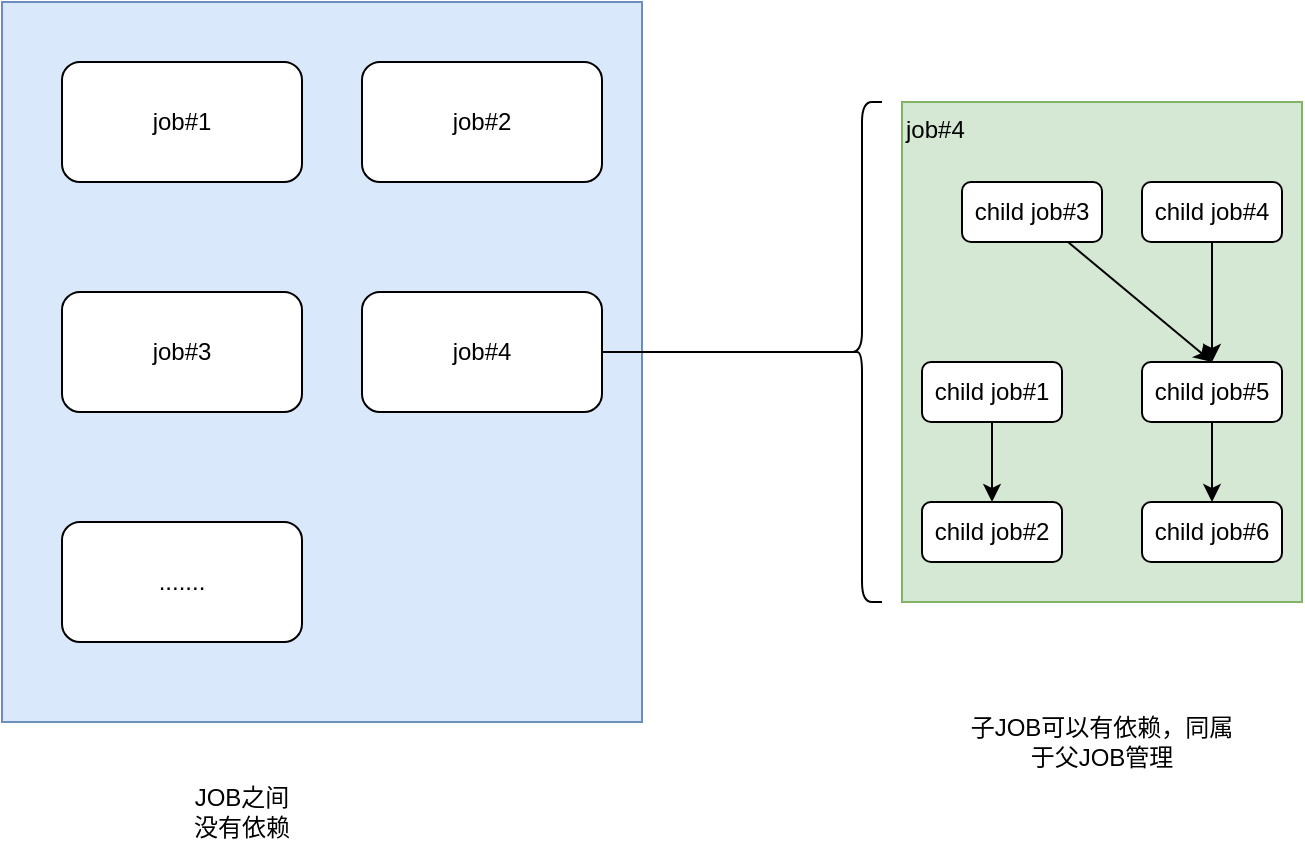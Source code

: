 <mxfile version="22.1.20" type="github" pages="5">
  <diagram name="job-dag" id="CYR20Yl3O60PS25mUJ1M">
    <mxGraphModel dx="1162" dy="785" grid="1" gridSize="10" guides="1" tooltips="1" connect="1" arrows="1" fold="1" page="1" pageScale="1" pageWidth="827" pageHeight="1169" math="0" shadow="0">
      <root>
        <mxCell id="0" />
        <mxCell id="1" parent="0" />
        <mxCell id="-3OelLcBKmQdsUlnBzdD-4" value="" style="rounded=0;whiteSpace=wrap;html=1;fillColor=#dae8fc;strokeColor=#6c8ebf;" parent="1" vertex="1">
          <mxGeometry x="20" y="20" width="320" height="360" as="geometry" />
        </mxCell>
        <mxCell id="-3OelLcBKmQdsUlnBzdD-5" value="job#1" style="rounded=1;whiteSpace=wrap;html=1;" parent="1" vertex="1">
          <mxGeometry x="50" y="50" width="120" height="60" as="geometry" />
        </mxCell>
        <mxCell id="-3OelLcBKmQdsUlnBzdD-6" value="job#2" style="rounded=1;whiteSpace=wrap;html=1;" parent="1" vertex="1">
          <mxGeometry x="200" y="50" width="120" height="60" as="geometry" />
        </mxCell>
        <mxCell id="-3OelLcBKmQdsUlnBzdD-7" value="job#3" style="rounded=1;whiteSpace=wrap;html=1;" parent="1" vertex="1">
          <mxGeometry x="50" y="165" width="120" height="60" as="geometry" />
        </mxCell>
        <mxCell id="-3OelLcBKmQdsUlnBzdD-8" value="job#4" style="rounded=1;whiteSpace=wrap;html=1;" parent="1" vertex="1">
          <mxGeometry x="200" y="165" width="120" height="60" as="geometry" />
        </mxCell>
        <mxCell id="-3OelLcBKmQdsUlnBzdD-9" value="......." style="rounded=1;whiteSpace=wrap;html=1;" parent="1" vertex="1">
          <mxGeometry x="50" y="280" width="120" height="60" as="geometry" />
        </mxCell>
        <mxCell id="-3OelLcBKmQdsUlnBzdD-10" value="job#4" style="rounded=0;whiteSpace=wrap;html=1;align=left;verticalAlign=top;fillColor=#d5e8d4;strokeColor=#82b366;" parent="1" vertex="1">
          <mxGeometry x="470" y="70" width="200" height="250" as="geometry" />
        </mxCell>
        <mxCell id="-3OelLcBKmQdsUlnBzdD-16" style="edgeStyle=orthogonalEdgeStyle;rounded=0;orthogonalLoop=1;jettySize=auto;html=1;entryX=0.5;entryY=0;entryDx=0;entryDy=0;" parent="1" source="-3OelLcBKmQdsUlnBzdD-13" target="-3OelLcBKmQdsUlnBzdD-14" edge="1">
          <mxGeometry relative="1" as="geometry" />
        </mxCell>
        <mxCell id="-3OelLcBKmQdsUlnBzdD-13" value="child job#1" style="rounded=1;whiteSpace=wrap;html=1;" parent="1" vertex="1">
          <mxGeometry x="480" y="200" width="70" height="30" as="geometry" />
        </mxCell>
        <mxCell id="-3OelLcBKmQdsUlnBzdD-14" value="child job#2" style="rounded=1;whiteSpace=wrap;html=1;" parent="1" vertex="1">
          <mxGeometry x="480" y="270" width="70" height="30" as="geometry" />
        </mxCell>
        <mxCell id="-3OelLcBKmQdsUlnBzdD-18" style="edgeStyle=orthogonalEdgeStyle;rounded=0;orthogonalLoop=1;jettySize=auto;html=1;entryX=0.5;entryY=0;entryDx=0;entryDy=0;" parent="1" source="-3OelLcBKmQdsUlnBzdD-15" target="-3OelLcBKmQdsUlnBzdD-17" edge="1">
          <mxGeometry relative="1" as="geometry" />
        </mxCell>
        <mxCell id="-3OelLcBKmQdsUlnBzdD-15" value="child job#4" style="rounded=1;whiteSpace=wrap;html=1;" parent="1" vertex="1">
          <mxGeometry x="590" y="110" width="70" height="30" as="geometry" />
        </mxCell>
        <mxCell id="-3OelLcBKmQdsUlnBzdD-22" style="edgeStyle=orthogonalEdgeStyle;rounded=0;orthogonalLoop=1;jettySize=auto;html=1;entryX=0.5;entryY=0;entryDx=0;entryDy=0;" parent="1" source="-3OelLcBKmQdsUlnBzdD-17" target="-3OelLcBKmQdsUlnBzdD-21" edge="1">
          <mxGeometry relative="1" as="geometry" />
        </mxCell>
        <mxCell id="-3OelLcBKmQdsUlnBzdD-17" value="child job#5" style="rounded=1;whiteSpace=wrap;html=1;" parent="1" vertex="1">
          <mxGeometry x="590" y="200" width="70" height="30" as="geometry" />
        </mxCell>
        <mxCell id="-3OelLcBKmQdsUlnBzdD-20" style="rounded=0;orthogonalLoop=1;jettySize=auto;html=1;entryX=0.5;entryY=0;entryDx=0;entryDy=0;" parent="1" source="-3OelLcBKmQdsUlnBzdD-19" target="-3OelLcBKmQdsUlnBzdD-17" edge="1">
          <mxGeometry relative="1" as="geometry" />
        </mxCell>
        <mxCell id="-3OelLcBKmQdsUlnBzdD-19" value="child job#3" style="rounded=1;whiteSpace=wrap;html=1;" parent="1" vertex="1">
          <mxGeometry x="500" y="110" width="70" height="30" as="geometry" />
        </mxCell>
        <mxCell id="-3OelLcBKmQdsUlnBzdD-21" value="child job#6" style="rounded=1;whiteSpace=wrap;html=1;" parent="1" vertex="1">
          <mxGeometry x="590" y="270" width="70" height="30" as="geometry" />
        </mxCell>
        <mxCell id="-3OelLcBKmQdsUlnBzdD-23" value="" style="shape=curlyBracket;whiteSpace=wrap;html=1;rounded=1;labelPosition=left;verticalLabelPosition=middle;align=right;verticalAlign=middle;" parent="1" vertex="1">
          <mxGeometry x="440" y="70" width="20" height="250" as="geometry" />
        </mxCell>
        <mxCell id="-3OelLcBKmQdsUlnBzdD-24" style="edgeStyle=orthogonalEdgeStyle;rounded=0;orthogonalLoop=1;jettySize=auto;html=1;entryX=0.1;entryY=0.5;entryDx=0;entryDy=0;entryPerimeter=0;endArrow=none;endFill=0;" parent="1" source="-3OelLcBKmQdsUlnBzdD-8" target="-3OelLcBKmQdsUlnBzdD-23" edge="1">
          <mxGeometry relative="1" as="geometry" />
        </mxCell>
        <mxCell id="-3OelLcBKmQdsUlnBzdD-25" value="JOB之间没有依赖" style="text;html=1;strokeColor=none;fillColor=none;align=center;verticalAlign=middle;whiteSpace=wrap;rounded=0;" parent="1" vertex="1">
          <mxGeometry x="110" y="410" width="60" height="30" as="geometry" />
        </mxCell>
        <mxCell id="-3OelLcBKmQdsUlnBzdD-26" value="子JOB可以有依赖，同属于父JOB管理" style="text;html=1;strokeColor=none;fillColor=none;align=center;verticalAlign=middle;whiteSpace=wrap;rounded=0;" parent="1" vertex="1">
          <mxGeometry x="500" y="360" width="140" height="60" as="geometry" />
        </mxCell>
      </root>
    </mxGraphModel>
  </diagram>
  <diagram id="N85zXsYTepuNrpFGwBqu" name="job lifecycle">
    <mxGraphModel dx="1162" dy="785" grid="1" gridSize="10" guides="1" tooltips="1" connect="1" arrows="1" fold="1" page="1" pageScale="1" pageWidth="827" pageHeight="1169" math="0" shadow="0">
      <root>
        <mxCell id="0" />
        <mxCell id="1" parent="0" />
        <mxCell id="1gtDsn39sCvkJDW-Xhnu-37" value="task lifecycle" style="rounded=0;whiteSpace=wrap;html=1;align=right;verticalAlign=top;fillColor=#f9f7ed;strokeColor=#36393d;" parent="1" vertex="1">
          <mxGeometry x="30" y="140" width="680" height="740" as="geometry" />
        </mxCell>
        <mxCell id="1gtDsn39sCvkJDW-Xhnu-1" value="instantiaze" style="edgeStyle=orthogonalEdgeStyle;rounded=0;orthogonalLoop=1;jettySize=auto;html=1;" parent="1" source="1gtDsn39sCvkJDW-Xhnu-2" target="1gtDsn39sCvkJDW-Xhnu-3" edge="1">
          <mxGeometry relative="1" as="geometry" />
        </mxCell>
        <mxCell id="1gtDsn39sCvkJDW-Xhnu-2" value="job" style="rounded=0;whiteSpace=wrap;html=1;fillColor=#60a917;fontColor=#ffffff;strokeColor=#2D7600;" parent="1" vertex="1">
          <mxGeometry x="40" y="40" width="120" height="60" as="geometry" />
        </mxCell>
        <mxCell id="1gtDsn39sCvkJDW-Xhnu-3" value="task" style="rounded=1;whiteSpace=wrap;html=1;fillColor=#f9f7ed;strokeColor=#36393d;" parent="1" vertex="1">
          <mxGeometry x="280" y="40" width="120" height="60" as="geometry" />
        </mxCell>
        <mxCell id="1gtDsn39sCvkJDW-Xhnu-9" style="edgeStyle=orthogonalEdgeStyle;rounded=0;orthogonalLoop=1;jettySize=auto;html=1;exitX=0.5;exitY=1;exitDx=0;exitDy=0;" parent="1" source="1gtDsn39sCvkJDW-Xhnu-38" target="1gtDsn39sCvkJDW-Xhnu-5" edge="1">
          <mxGeometry relative="1" as="geometry">
            <mxPoint x="100" y="210" as="sourcePoint" />
          </mxGeometry>
        </mxCell>
        <mxCell id="1gtDsn39sCvkJDW-Xhnu-10" style="edgeStyle=orthogonalEdgeStyle;rounded=0;orthogonalLoop=1;jettySize=auto;html=1;entryX=0.5;entryY=0;entryDx=0;entryDy=0;" parent="1" source="1gtDsn39sCvkJDW-Xhnu-5" target="1gtDsn39sCvkJDW-Xhnu-6" edge="1">
          <mxGeometry relative="1" as="geometry" />
        </mxCell>
        <mxCell id="1gtDsn39sCvkJDW-Xhnu-35" style="edgeStyle=orthogonalEdgeStyle;rounded=0;orthogonalLoop=1;jettySize=auto;html=1;dashed=1;" parent="1" source="1gtDsn39sCvkJDW-Xhnu-5" target="1gtDsn39sCvkJDW-Xhnu-29" edge="1">
          <mxGeometry relative="1" as="geometry" />
        </mxCell>
        <mxCell id="1gtDsn39sCvkJDW-Xhnu-5" value="waiting" style="rounded=1;whiteSpace=wrap;html=1;" parent="1" vertex="1">
          <mxGeometry x="40" y="278" width="120" height="60" as="geometry" />
        </mxCell>
        <mxCell id="1gtDsn39sCvkJDW-Xhnu-11" style="edgeStyle=orthogonalEdgeStyle;rounded=0;orthogonalLoop=1;jettySize=auto;html=1;entryX=0.5;entryY=0;entryDx=0;entryDy=0;" parent="1" source="1gtDsn39sCvkJDW-Xhnu-6" target="1gtDsn39sCvkJDW-Xhnu-7" edge="1">
          <mxGeometry relative="1" as="geometry" />
        </mxCell>
        <mxCell id="1gtDsn39sCvkJDW-Xhnu-6" value="runnable" style="rounded=1;whiteSpace=wrap;html=1;" parent="1" vertex="1">
          <mxGeometry x="40" y="405" width="120" height="60" as="geometry" />
        </mxCell>
        <mxCell id="1gtDsn39sCvkJDW-Xhnu-12" style="edgeStyle=orthogonalEdgeStyle;rounded=0;orthogonalLoop=1;jettySize=auto;html=1;entryX=0.5;entryY=0;entryDx=0;entryDy=0;" parent="1" source="1gtDsn39sCvkJDW-Xhnu-7" target="1gtDsn39sCvkJDW-Xhnu-8" edge="1">
          <mxGeometry relative="1" as="geometry" />
        </mxCell>
        <mxCell id="1gtDsn39sCvkJDW-Xhnu-14" style="edgeStyle=orthogonalEdgeStyle;rounded=0;orthogonalLoop=1;jettySize=auto;html=1;entryX=0.5;entryY=0;entryDx=0;entryDy=0;" parent="1" source="1gtDsn39sCvkJDW-Xhnu-7" target="P6ny5_LxhES_vcGMdYcU-1" edge="1">
          <mxGeometry relative="1" as="geometry" />
        </mxCell>
        <mxCell id="1gtDsn39sCvkJDW-Xhnu-18" style="edgeStyle=orthogonalEdgeStyle;rounded=0;orthogonalLoop=1;jettySize=auto;html=1;" parent="1" source="1gtDsn39sCvkJDW-Xhnu-7" target="1gtDsn39sCvkJDW-Xhnu-17" edge="1">
          <mxGeometry relative="1" as="geometry" />
        </mxCell>
        <mxCell id="1gtDsn39sCvkJDW-Xhnu-7" value="(re)running" style="rounded=1;whiteSpace=wrap;html=1;" parent="1" vertex="1">
          <mxGeometry x="40" y="533" width="120" height="60" as="geometry" />
        </mxCell>
        <mxCell id="1gtDsn39sCvkJDW-Xhnu-21" style="edgeStyle=orthogonalEdgeStyle;rounded=0;orthogonalLoop=1;jettySize=auto;html=1;" parent="1" source="1gtDsn39sCvkJDW-Xhnu-8" target="1gtDsn39sCvkJDW-Xhnu-20" edge="1">
          <mxGeometry relative="1" as="geometry" />
        </mxCell>
        <mxCell id="1gtDsn39sCvkJDW-Xhnu-8" value="success" style="rounded=1;whiteSpace=wrap;html=1;fillColor=#dae8fc;strokeColor=#6c8ebf;" parent="1" vertex="1">
          <mxGeometry x="40" y="660" width="120" height="60" as="geometry" />
        </mxCell>
        <mxCell id="1gtDsn39sCvkJDW-Xhnu-22" style="edgeStyle=orthogonalEdgeStyle;rounded=0;orthogonalLoop=1;jettySize=auto;html=1;entryX=1;entryY=0.5;entryDx=0;entryDy=0;exitX=0.5;exitY=1;exitDx=0;exitDy=0;" parent="1" source="1gtDsn39sCvkJDW-Xhnu-13" target="1gtDsn39sCvkJDW-Xhnu-20" edge="1">
          <mxGeometry relative="1" as="geometry" />
        </mxCell>
        <mxCell id="1gtDsn39sCvkJDW-Xhnu-13" value="cancelled" style="rounded=1;whiteSpace=wrap;html=1;fillColor=#f8cecc;strokeColor=#b85450;" parent="1" vertex="1">
          <mxGeometry x="200" y="660" width="120" height="60" as="geometry" />
        </mxCell>
        <mxCell id="1gtDsn39sCvkJDW-Xhnu-26" style="edgeStyle=orthogonalEdgeStyle;rounded=0;orthogonalLoop=1;jettySize=auto;html=1;entryX=0.5;entryY=0;entryDx=0;entryDy=0;" parent="1" source="1gtDsn39sCvkJDW-Xhnu-15" target="1gtDsn39sCvkJDW-Xhnu-24" edge="1">
          <mxGeometry relative="1" as="geometry" />
        </mxCell>
        <mxCell id="1gtDsn39sCvkJDW-Xhnu-15" value="failed" style="rounded=1;whiteSpace=wrap;html=1;fillColor=#f8cecc;strokeColor=#b85450;" parent="1" vertex="1">
          <mxGeometry x="370" y="660" width="120" height="60" as="geometry" />
        </mxCell>
        <mxCell id="1gtDsn39sCvkJDW-Xhnu-16" style="edgeStyle=orthogonalEdgeStyle;rounded=0;orthogonalLoop=1;jettySize=auto;html=1;entryX=0.5;entryY=0;entryDx=0;entryDy=0;" parent="1" source="1gtDsn39sCvkJDW-Xhnu-7" target="1gtDsn39sCvkJDW-Xhnu-15" edge="1">
          <mxGeometry relative="1" as="geometry" />
        </mxCell>
        <mxCell id="1gtDsn39sCvkJDW-Xhnu-27" style="edgeStyle=orthogonalEdgeStyle;rounded=0;orthogonalLoop=1;jettySize=auto;html=1;entryX=0.5;entryY=0;entryDx=0;entryDy=0;" parent="1" source="1gtDsn39sCvkJDW-Xhnu-17" target="1gtDsn39sCvkJDW-Xhnu-24" edge="1">
          <mxGeometry relative="1" as="geometry">
            <Array as="points">
              <mxPoint x="600" y="750" />
              <mxPoint x="430" y="750" />
            </Array>
          </mxGeometry>
        </mxCell>
        <mxCell id="1gtDsn39sCvkJDW-Xhnu-17" value="timeout" style="rounded=1;whiteSpace=wrap;html=1;fillColor=#f8cecc;strokeColor=#b85450;" parent="1" vertex="1">
          <mxGeometry x="540" y="660" width="120" height="60" as="geometry" />
        </mxCell>
        <mxCell id="1gtDsn39sCvkJDW-Xhnu-20" value="ended" style="ellipse;whiteSpace=wrap;html=1;" parent="1" vertex="1">
          <mxGeometry x="40" y="790" width="120" height="80" as="geometry" />
        </mxCell>
        <mxCell id="1gtDsn39sCvkJDW-Xhnu-25" value="no" style="edgeStyle=orthogonalEdgeStyle;rounded=0;orthogonalLoop=1;jettySize=auto;html=1;entryX=1;entryY=0.5;entryDx=0;entryDy=0;" parent="1" source="1gtDsn39sCvkJDW-Xhnu-24" target="1gtDsn39sCvkJDW-Xhnu-20" edge="1">
          <mxGeometry relative="1" as="geometry" />
        </mxCell>
        <mxCell id="1gtDsn39sCvkJDW-Xhnu-32" value="yes" style="edgeStyle=orthogonalEdgeStyle;rounded=0;orthogonalLoop=1;jettySize=auto;html=1;entryX=1;entryY=0.5;entryDx=0;entryDy=0;" parent="1" source="1gtDsn39sCvkJDW-Xhnu-24" target="1gtDsn39sCvkJDW-Xhnu-6" edge="1">
          <mxGeometry relative="1" as="geometry">
            <mxPoint x="474" y="490" as="targetPoint" />
            <Array as="points">
              <mxPoint x="680" y="830" />
              <mxPoint x="680" y="435" />
            </Array>
          </mxGeometry>
        </mxCell>
        <mxCell id="1gtDsn39sCvkJDW-Xhnu-24" value="retry?" style="rhombus;whiteSpace=wrap;html=1;" parent="1" vertex="1">
          <mxGeometry x="370" y="800" width="120" height="60" as="geometry" />
        </mxCell>
        <mxCell id="1gtDsn39sCvkJDW-Xhnu-29" value="等待依赖满足" style="text;strokeColor=none;fillColor=none;align=left;verticalAlign=middle;spacingLeft=4;spacingRight=4;overflow=hidden;points=[[0,0.5],[1,0.5]];portConstraint=eastwest;rotatable=0;whiteSpace=wrap;html=1;" parent="1" vertex="1">
          <mxGeometry x="210" y="288" width="100" height="40" as="geometry" />
        </mxCell>
        <mxCell id="1gtDsn39sCvkJDW-Xhnu-38" value="&lt;meta charset=&quot;utf-8&quot;&gt;&lt;span style=&quot;color: rgb(0, 0, 0); font-family: Helvetica; font-size: 12px; font-style: normal; font-variant-ligatures: normal; font-variant-caps: normal; font-weight: 400; letter-spacing: normal; orphans: 2; text-align: center; text-indent: 0px; text-transform: none; widows: 2; word-spacing: 0px; -webkit-text-stroke-width: 0px; background-color: rgb(251, 251, 251); text-decoration-thickness: initial; text-decoration-style: initial; text-decoration-color: initial; float: none; display: inline !important;&quot;&gt;generated&lt;/span&gt;" style="ellipse;whiteSpace=wrap;html=1;" parent="1" vertex="1">
          <mxGeometry x="40" y="150" width="120" height="80" as="geometry" />
        </mxCell>
        <mxCell id="P6ny5_LxhES_vcGMdYcU-2" style="edgeStyle=orthogonalEdgeStyle;rounded=0;orthogonalLoop=1;jettySize=auto;html=1;entryX=0.5;entryY=0;entryDx=0;entryDy=0;" parent="1" source="P6ny5_LxhES_vcGMdYcU-1" target="1gtDsn39sCvkJDW-Xhnu-13" edge="1">
          <mxGeometry relative="1" as="geometry" />
        </mxCell>
        <mxCell id="P6ny5_LxhES_vcGMdYcU-1" value="canceling" style="rounded=1;whiteSpace=wrap;html=1;" parent="1" vertex="1">
          <mxGeometry x="210" y="593" width="100" height="45" as="geometry" />
        </mxCell>
      </root>
    </mxGraphModel>
  </diagram>
  <diagram id="OnyULtc6s-uHuzZrU7ED" name="scheduler model">
    <mxGraphModel dx="1162" dy="785" grid="1" gridSize="10" guides="1" tooltips="1" connect="1" arrows="1" fold="1" page="1" pageScale="1" pageWidth="827" pageHeight="1169" math="0" shadow="0">
      <root>
        <mxCell id="0" />
        <mxCell id="1" parent="0" />
        <mxCell id="CwAQgVrEN22sKvvWolal-1" value="job" style="swimlane;fontStyle=0;childLayout=stackLayout;horizontal=1;startSize=30;horizontalStack=0;resizeParent=1;resizeParentMax=0;resizeLast=0;collapsible=1;marginBottom=0;whiteSpace=wrap;html=1;" parent="1" vertex="1">
          <mxGeometry x="40" y="350" width="140" height="120" as="geometry" />
        </mxCell>
        <mxCell id="CwAQgVrEN22sKvvWolal-2" value="id" style="text;strokeColor=none;fillColor=none;align=left;verticalAlign=middle;spacingLeft=4;spacingRight=4;overflow=hidden;points=[[0,0.5],[1,0.5]];portConstraint=eastwest;rotatable=0;whiteSpace=wrap;html=1;" parent="CwAQgVrEN22sKvvWolal-1" vertex="1">
          <mxGeometry y="30" width="140" height="30" as="geometry" />
        </mxCell>
        <mxCell id="CwAQgVrEN22sKvvWolal-3" value="name" style="text;strokeColor=none;fillColor=none;align=left;verticalAlign=middle;spacingLeft=4;spacingRight=4;overflow=hidden;points=[[0,0.5],[1,0.5]];portConstraint=eastwest;rotatable=0;whiteSpace=wrap;html=1;" parent="CwAQgVrEN22sKvvWolal-1" vertex="1">
          <mxGeometry y="60" width="140" height="30" as="geometry" />
        </mxCell>
        <mxCell id="CwAQgVrEN22sKvvWolal-4" value="cron" style="text;strokeColor=none;fillColor=none;align=left;verticalAlign=middle;spacingLeft=4;spacingRight=4;overflow=hidden;points=[[0,0.5],[1,0.5]];portConstraint=eastwest;rotatable=0;whiteSpace=wrap;html=1;" parent="CwAQgVrEN22sKvvWolal-1" vertex="1">
          <mxGeometry y="90" width="140" height="30" as="geometry" />
        </mxCell>
        <mxCell id="CwAQgVrEN22sKvvWolal-5" value="task" style="swimlane;fontStyle=0;childLayout=stackLayout;horizontal=1;startSize=30;horizontalStack=0;resizeParent=1;resizeParentMax=0;resizeLast=0;collapsible=1;marginBottom=0;whiteSpace=wrap;html=1;" parent="1" vertex="1">
          <mxGeometry x="270" y="350" width="140" height="120" as="geometry" />
        </mxCell>
        <mxCell id="CwAQgVrEN22sKvvWolal-6" value="id" style="text;strokeColor=none;fillColor=none;align=left;verticalAlign=middle;spacingLeft=4;spacingRight=4;overflow=hidden;points=[[0,0.5],[1,0.5]];portConstraint=eastwest;rotatable=0;whiteSpace=wrap;html=1;" parent="CwAQgVrEN22sKvvWolal-5" vertex="1">
          <mxGeometry y="30" width="140" height="30" as="geometry" />
        </mxCell>
        <mxCell id="CwAQgVrEN22sKvvWolal-7" value="job id" style="text;strokeColor=none;fillColor=none;align=left;verticalAlign=middle;spacingLeft=4;spacingRight=4;overflow=hidden;points=[[0,0.5],[1,0.5]];portConstraint=eastwest;rotatable=0;whiteSpace=wrap;html=1;" parent="CwAQgVrEN22sKvvWolal-5" vertex="1">
          <mxGeometry y="60" width="140" height="30" as="geometry" />
        </mxCell>
        <mxCell id="CwAQgVrEN22sKvvWolal-8" value="cron" style="text;strokeColor=none;fillColor=none;align=left;verticalAlign=middle;spacingLeft=4;spacingRight=4;overflow=hidden;points=[[0,0.5],[1,0.5]];portConstraint=eastwest;rotatable=0;whiteSpace=wrap;html=1;" parent="CwAQgVrEN22sKvvWolal-5" vertex="1">
          <mxGeometry y="90" width="140" height="30" as="geometry" />
        </mxCell>
        <mxCell id="CwAQgVrEN22sKvvWolal-10" value="task run" style="swimlane;fontStyle=0;childLayout=stackLayout;horizontal=1;startSize=30;horizontalStack=0;resizeParent=1;resizeParentMax=0;resizeLast=0;collapsible=1;marginBottom=0;whiteSpace=wrap;html=1;" parent="1" vertex="1">
          <mxGeometry x="510" y="350" width="140" height="120" as="geometry" />
        </mxCell>
        <mxCell id="CwAQgVrEN22sKvvWolal-11" value="id" style="text;strokeColor=none;fillColor=none;align=left;verticalAlign=middle;spacingLeft=4;spacingRight=4;overflow=hidden;points=[[0,0.5],[1,0.5]];portConstraint=eastwest;rotatable=0;whiteSpace=wrap;html=1;" parent="CwAQgVrEN22sKvvWolal-10" vertex="1">
          <mxGeometry y="30" width="140" height="30" as="geometry" />
        </mxCell>
        <mxCell id="CwAQgVrEN22sKvvWolal-12" value="job id" style="text;strokeColor=none;fillColor=none;align=left;verticalAlign=middle;spacingLeft=4;spacingRight=4;overflow=hidden;points=[[0,0.5],[1,0.5]];portConstraint=eastwest;rotatable=0;whiteSpace=wrap;html=1;" parent="CwAQgVrEN22sKvvWolal-10" vertex="1">
          <mxGeometry y="60" width="140" height="30" as="geometry" />
        </mxCell>
        <mxCell id="CwAQgVrEN22sKvvWolal-13" value="task id" style="text;strokeColor=none;fillColor=none;align=left;verticalAlign=middle;spacingLeft=4;spacingRight=4;overflow=hidden;points=[[0,0.5],[1,0.5]];portConstraint=eastwest;rotatable=0;whiteSpace=wrap;html=1;" parent="CwAQgVrEN22sKvvWolal-10" vertex="1">
          <mxGeometry y="90" width="140" height="30" as="geometry" />
        </mxCell>
        <mxCell id="CwAQgVrEN22sKvvWolal-14" value="1:N" style="edgeStyle=orthogonalEdgeStyle;rounded=0;orthogonalLoop=1;jettySize=auto;html=1;entryX=0;entryY=0.5;entryDx=0;entryDy=0;" parent="1" source="CwAQgVrEN22sKvvWolal-2" target="CwAQgVrEN22sKvvWolal-7" edge="1">
          <mxGeometry relative="1" as="geometry" />
        </mxCell>
        <mxCell id="CwAQgVrEN22sKvvWolal-15" value="1:N" style="edgeStyle=orthogonalEdgeStyle;rounded=0;orthogonalLoop=1;jettySize=auto;html=1;entryX=0;entryY=0.5;entryDx=0;entryDy=0;" parent="1" source="CwAQgVrEN22sKvvWolal-6" target="CwAQgVrEN22sKvvWolal-13" edge="1">
          <mxGeometry relative="1" as="geometry" />
        </mxCell>
        <mxCell id="CwAQgVrEN22sKvvWolal-16" value="logs" style="shape=document;whiteSpace=wrap;html=1;boundedLbl=1;" parent="1" vertex="1">
          <mxGeometry x="730" y="350" width="120" height="80" as="geometry" />
        </mxCell>
        <mxCell id="CwAQgVrEN22sKvvWolal-17" style="edgeStyle=orthogonalEdgeStyle;rounded=0;orthogonalLoop=1;jettySize=auto;html=1;entryX=0;entryY=0.5;entryDx=0;entryDy=0;" parent="1" source="CwAQgVrEN22sKvvWolal-13" target="CwAQgVrEN22sKvvWolal-16" edge="1">
          <mxGeometry relative="1" as="geometry" />
        </mxCell>
        <mxCell id="CwAQgVrEN22sKvvWolal-18" value="file name pattern: &lt;br&gt;job id+task id+task run id" style="text;html=1;strokeColor=none;fillColor=none;align=center;verticalAlign=middle;whiteSpace=wrap;rounded=0;" parent="1" vertex="1">
          <mxGeometry x="718.5" y="280" width="143" height="70" as="geometry" />
        </mxCell>
      </root>
    </mxGraphModel>
  </diagram>
  <diagram id="VFXvLVHREjXY9AaRCSyk" name="arch design">
    <mxGraphModel dx="1162" dy="785" grid="1" gridSize="10" guides="1" tooltips="1" connect="1" arrows="1" fold="1" page="1" pageScale="1" pageWidth="827" pageHeight="1169" math="0" shadow="0">
      <root>
        <mxCell id="0" />
        <mxCell id="1" parent="0" />
        <mxCell id="1uvOq4BDmFR4r-sTnkHc-6" style="edgeStyle=orthogonalEdgeStyle;rounded=0;orthogonalLoop=1;jettySize=auto;html=1;" parent="1" source="1uvOq4BDmFR4r-sTnkHc-1" target="1uvOq4BDmFR4r-sTnkHc-5" edge="1">
          <mxGeometry relative="1" as="geometry" />
        </mxCell>
        <mxCell id="1uvOq4BDmFR4r-sTnkHc-1" value="front end" style="rounded=0;whiteSpace=wrap;html=1;" parent="1" vertex="1">
          <mxGeometry x="314" y="160" width="120" height="60" as="geometry" />
        </mxCell>
        <mxCell id="1uvOq4BDmFR4r-sTnkHc-3" style="edgeStyle=orthogonalEdgeStyle;rounded=0;orthogonalLoop=1;jettySize=auto;html=1;" parent="1" source="1uvOq4BDmFR4r-sTnkHc-2" target="1uvOq4BDmFR4r-sTnkHc-1" edge="1">
          <mxGeometry relative="1" as="geometry" />
        </mxCell>
        <mxCell id="1uvOq4BDmFR4r-sTnkHc-2" value="user" style="shape=umlActor;verticalLabelPosition=bottom;verticalAlign=top;html=1;outlineConnect=0;" parent="1" vertex="1">
          <mxGeometry x="359" y="30" width="30" height="60" as="geometry" />
        </mxCell>
        <mxCell id="1uvOq4BDmFR4r-sTnkHc-4" value="" style="endArrow=none;html=1;rounded=0;" parent="1" edge="1">
          <mxGeometry width="50" height="50" relative="1" as="geometry">
            <mxPoint x="194" y="250" as="sourcePoint" />
            <mxPoint x="634" y="250" as="targetPoint" />
          </mxGeometry>
        </mxCell>
        <mxCell id="1uvOq4BDmFR4r-sTnkHc-24" style="edgeStyle=orthogonalEdgeStyle;rounded=0;orthogonalLoop=1;jettySize=auto;html=1;" parent="1" source="1uvOq4BDmFR4r-sTnkHc-5" target="1uvOq4BDmFR4r-sTnkHc-8" edge="1">
          <mxGeometry relative="1" as="geometry" />
        </mxCell>
        <mxCell id="1uvOq4BDmFR4r-sTnkHc-5" value="API proxy" style="rounded=0;whiteSpace=wrap;html=1;" parent="1" vertex="1">
          <mxGeometry x="314" y="300" width="120" height="60" as="geometry" />
        </mxCell>
        <mxCell id="1uvOq4BDmFR4r-sTnkHc-16" style="edgeStyle=orthogonalEdgeStyle;rounded=0;orthogonalLoop=1;jettySize=auto;html=1;startArrow=none;startFill=0;endArrow=classic;endFill=1;dashed=1;" parent="1" source="1uvOq4BDmFR4r-sTnkHc-7" target="1uvOq4BDmFR4r-sTnkHc-8" edge="1">
          <mxGeometry relative="1" as="geometry" />
        </mxCell>
        <mxCell id="1uvOq4BDmFR4r-sTnkHc-8" value="DB" style="shape=cylinder3;whiteSpace=wrap;html=1;boundedLbl=1;backgroundOutline=1;size=15;" parent="1" vertex="1">
          <mxGeometry x="344" y="410" width="60" height="80" as="geometry" />
        </mxCell>
        <mxCell id="1uvOq4BDmFR4r-sTnkHc-19" style="edgeStyle=orthogonalEdgeStyle;rounded=0;orthogonalLoop=1;jettySize=auto;html=1;dashed=1;" parent="1" source="1uvOq4BDmFR4r-sTnkHc-10" target="1uvOq4BDmFR4r-sTnkHc-8" edge="1">
          <mxGeometry relative="1" as="geometry" />
        </mxCell>
        <mxCell id="1uvOq4BDmFR4r-sTnkHc-21" value="" style="group" parent="1" vertex="1" connectable="0">
          <mxGeometry x="550" y="420" width="140" height="130" as="geometry" />
        </mxCell>
        <mxCell id="1uvOq4BDmFR4r-sTnkHc-10" value="worker#1" style="rounded=1;whiteSpace=wrap;html=1;" parent="1uvOq4BDmFR4r-sTnkHc-21" vertex="1">
          <mxGeometry width="120" height="60" as="geometry" />
        </mxCell>
        <mxCell id="1uvOq4BDmFR4r-sTnkHc-11" value="worker#2" style="rounded=1;whiteSpace=wrap;html=1;" parent="1uvOq4BDmFR4r-sTnkHc-21" vertex="1">
          <mxGeometry x="10" y="35" width="120" height="60" as="geometry" />
        </mxCell>
        <mxCell id="1uvOq4BDmFR4r-sTnkHc-12" value="worker#3" style="rounded=1;whiteSpace=wrap;html=1;" parent="1uvOq4BDmFR4r-sTnkHc-21" vertex="1">
          <mxGeometry x="20" y="70" width="120" height="60" as="geometry" />
        </mxCell>
        <mxCell id="1uvOq4BDmFR4r-sTnkHc-23" value="" style="group" parent="1" vertex="1" connectable="0">
          <mxGeometry x="60" y="420" width="140" height="140" as="geometry" />
        </mxCell>
        <mxCell id="1uvOq4BDmFR4r-sTnkHc-7" value="scheduler#1" style="rounded=0;whiteSpace=wrap;html=1;container=0;" parent="1uvOq4BDmFR4r-sTnkHc-23" vertex="1">
          <mxGeometry width="120" height="60" as="geometry" />
        </mxCell>
        <mxCell id="1uvOq4BDmFR4r-sTnkHc-17" value="scheduler#2" style="rounded=0;whiteSpace=wrap;html=1;container=0;" parent="1uvOq4BDmFR4r-sTnkHc-23" vertex="1">
          <mxGeometry x="10" y="40" width="120" height="60" as="geometry" />
        </mxCell>
        <mxCell id="1uvOq4BDmFR4r-sTnkHc-18" value="scheduler#3" style="rounded=0;whiteSpace=wrap;html=1;container=0;" parent="1uvOq4BDmFR4r-sTnkHc-23" vertex="1">
          <mxGeometry x="20" y="80" width="120" height="60" as="geometry" />
        </mxCell>
        <mxCell id="1uvOq4BDmFR4r-sTnkHc-31" value="有限数量的scheduler，3个应该够了" style="text;html=1;strokeColor=none;fillColor=none;align=center;verticalAlign=middle;whiteSpace=wrap;rounded=0;" parent="1" vertex="1">
          <mxGeometry x="60" y="580" width="140" height="50" as="geometry" />
        </mxCell>
        <mxCell id="1uvOq4BDmFR4r-sTnkHc-32" value="有限数量的worker，3个应该够了" style="text;html=1;strokeColor=none;fillColor=none;align=center;verticalAlign=middle;whiteSpace=wrap;rounded=0;" parent="1" vertex="1">
          <mxGeometry x="550" y="585" width="140" height="50" as="geometry" />
        </mxCell>
        <mxCell id="6Gldu4BFY3HvUwvdHhit-1" value="woker" style="rounded=0;whiteSpace=wrap;html=1;align=left;verticalAlign=top;" parent="1" vertex="1">
          <mxGeometry x="790" y="435" width="260" height="170" as="geometry" />
        </mxCell>
        <mxCell id="6Gldu4BFY3HvUwvdHhit-4" value="process#1" style="shape=process;whiteSpace=wrap;html=1;backgroundOutline=1;" parent="1" vertex="1">
          <mxGeometry x="810" y="475" width="90" height="30" as="geometry" />
        </mxCell>
        <mxCell id="6Gldu4BFY3HvUwvdHhit-5" value="process#2" style="shape=process;whiteSpace=wrap;html=1;backgroundOutline=1;" parent="1" vertex="1">
          <mxGeometry x="810" y="525" width="90" height="30" as="geometry" />
        </mxCell>
        <mxCell id="6Gldu4BFY3HvUwvdHhit-6" value="process#3" style="shape=process;whiteSpace=wrap;html=1;backgroundOutline=1;" parent="1" vertex="1">
          <mxGeometry x="930" y="475" width="90" height="30" as="geometry" />
        </mxCell>
        <mxCell id="6Gldu4BFY3HvUwvdHhit-7" value="process#4" style="shape=process;whiteSpace=wrap;html=1;backgroundOutline=1;" parent="1" vertex="1">
          <mxGeometry x="930" y="525" width="90" height="30" as="geometry" />
        </mxCell>
        <mxCell id="6Gldu4BFY3HvUwvdHhit-8" value="" style="shape=curlyBracket;whiteSpace=wrap;html=1;rounded=1;labelPosition=left;verticalLabelPosition=middle;align=right;verticalAlign=middle;" parent="1" vertex="1">
          <mxGeometry x="760" y="435" width="20" height="170" as="geometry" />
        </mxCell>
        <mxCell id="6Gldu4BFY3HvUwvdHhit-10" style="edgeStyle=orthogonalEdgeStyle;rounded=0;orthogonalLoop=1;jettySize=auto;html=1;entryX=0.1;entryY=0.5;entryDx=0;entryDy=0;entryPerimeter=0;" parent="1" source="1uvOq4BDmFR4r-sTnkHc-12" target="6Gldu4BFY3HvUwvdHhit-8" edge="1">
          <mxGeometry relative="1" as="geometry" />
        </mxCell>
      </root>
    </mxGraphModel>
  </diagram>
  <diagram id="pj-Dx-mgHbaU-6eEE5lR" name="temp">
    <mxGraphModel dx="1162" dy="785" grid="1" gridSize="10" guides="1" tooltips="1" connect="1" arrows="1" fold="1" page="1" pageScale="1" pageWidth="827" pageHeight="1169" math="0" shadow="0">
      <root>
        <mxCell id="0" />
        <mxCell id="1" parent="0" />
        <mxCell id="eEiMm95zPHRdRTlbG_Ap-4" style="edgeStyle=orthogonalEdgeStyle;rounded=0;orthogonalLoop=1;jettySize=auto;html=1;entryX=0.5;entryY=1;entryDx=0;entryDy=0;exitX=0.433;exitY=0.933;exitDx=0;exitDy=0;exitPerimeter=0;" edge="1" parent="1" source="eEiMm95zPHRdRTlbG_Ap-1" target="YxrcBDr469sf-bk-blGe-1">
          <mxGeometry relative="1" as="geometry">
            <Array as="points">
              <mxPoint x="69" y="360" />
              <mxPoint x="310" y="360" />
            </Array>
          </mxGeometry>
        </mxCell>
        <mxCell id="eEiMm95zPHRdRTlbG_Ap-5" value="3. schedule jobs" style="edgeLabel;html=1;align=center;verticalAlign=middle;resizable=0;points=[];" vertex="1" connectable="0" parent="eEiMm95zPHRdRTlbG_Ap-4">
          <mxGeometry x="-0.084" y="4" relative="1" as="geometry">
            <mxPoint as="offset" />
          </mxGeometry>
        </mxCell>
        <mxCell id="YxrcBDr469sf-bk-blGe-1" value="scheduler" style="rounded=0;whiteSpace=wrap;html=1;" vertex="1" parent="1">
          <mxGeometry x="250" y="260" width="120" height="60" as="geometry" />
        </mxCell>
        <mxCell id="YxrcBDr469sf-bk-blGe-3" value="1. pull jobs &amp;amp; tasks" style="edgeStyle=orthogonalEdgeStyle;rounded=0;orthogonalLoop=1;jettySize=auto;html=1;" edge="1" parent="1" source="YxrcBDr469sf-bk-blGe-2" target="YxrcBDr469sf-bk-blGe-1">
          <mxGeometry relative="1" as="geometry" />
        </mxCell>
        <mxCell id="eEiMm95zPHRdRTlbG_Ap-7" value="5. pull runable tasks" style="edgeStyle=orthogonalEdgeStyle;rounded=0;orthogonalLoop=1;jettySize=auto;html=1;entryX=0.5;entryY=0;entryDx=0;entryDy=0;" edge="1" parent="1" source="YxrcBDr469sf-bk-blGe-2" target="eEiMm95zPHRdRTlbG_Ap-6">
          <mxGeometry relative="1" as="geometry" />
        </mxCell>
        <mxCell id="YxrcBDr469sf-bk-blGe-2" value="db" style="shape=cylinder3;whiteSpace=wrap;html=1;boundedLbl=1;backgroundOutline=1;size=15;" vertex="1" parent="1">
          <mxGeometry x="430" y="100" width="70" height="70" as="geometry" />
        </mxCell>
        <mxCell id="YxrcBDr469sf-bk-blGe-5" value="2. cache some jobs" style="edgeStyle=orthogonalEdgeStyle;rounded=0;orthogonalLoop=1;jettySize=auto;html=1;exitX=1;exitY=0.5;exitDx=0;exitDy=0;startArrow=classic;startFill=1;endArrow=none;endFill=0;" edge="1" parent="1" source="eEiMm95zPHRdRTlbG_Ap-1" target="YxrcBDr469sf-bk-blGe-1">
          <mxGeometry relative="1" as="geometry">
            <mxPoint x="91" y="290" as="sourcePoint" />
          </mxGeometry>
        </mxCell>
        <mxCell id="eEiMm95zPHRdRTlbG_Ap-1" value="local cache" style="shape=document;whiteSpace=wrap;html=1;boundedLbl=1;" vertex="1" parent="1">
          <mxGeometry x="30" y="260" width="90" height="60" as="geometry" />
        </mxCell>
        <mxCell id="eEiMm95zPHRdRTlbG_Ap-3" value="4.1 generate tasks" style="edgeStyle=orthogonalEdgeStyle;rounded=0;orthogonalLoop=1;jettySize=auto;html=1;entryX=0.5;entryY=1;entryDx=0;entryDy=0;entryPerimeter=0;" edge="1" parent="1" source="YxrcBDr469sf-bk-blGe-1" target="YxrcBDr469sf-bk-blGe-2">
          <mxGeometry relative="1" as="geometry" />
        </mxCell>
        <mxCell id="eEiMm95zPHRdRTlbG_Ap-11" value="6. submit jobs" style="edgeStyle=orthogonalEdgeStyle;rounded=0;orthogonalLoop=1;jettySize=auto;html=1;" edge="1" parent="1" source="eEiMm95zPHRdRTlbG_Ap-6" target="eEiMm95zPHRdRTlbG_Ap-10">
          <mxGeometry relative="1" as="geometry" />
        </mxCell>
        <mxCell id="eEiMm95zPHRdRTlbG_Ap-6" value="worker" style="rounded=0;whiteSpace=wrap;html=1;" vertex="1" parent="1">
          <mxGeometry x="590" y="260" width="120" height="60" as="geometry" />
        </mxCell>
        <mxCell id="eEiMm95zPHRdRTlbG_Ap-9" value="4.2 calc task dependencies" style="edgeStyle=orthogonalEdgeStyle;rounded=0;orthogonalLoop=1;jettySize=auto;html=1;entryX=0.855;entryY=1;entryDx=0;entryDy=-4.35;entryPerimeter=0;" edge="1" parent="1" source="YxrcBDr469sf-bk-blGe-1" target="YxrcBDr469sf-bk-blGe-2">
          <mxGeometry relative="1" as="geometry">
            <Array as="points">
              <mxPoint x="310" y="350" />
              <mxPoint x="490" y="350" />
            </Array>
          </mxGeometry>
        </mxCell>
        <mxCell id="eEiMm95zPHRdRTlbG_Ap-12" value="7. get task status" style="edgeStyle=orthogonalEdgeStyle;rounded=0;orthogonalLoop=1;jettySize=auto;html=1;exitX=0.55;exitY=0.95;exitDx=0;exitDy=0;exitPerimeter=0;entryX=0.5;entryY=1;entryDx=0;entryDy=0;" edge="1" parent="1" source="eEiMm95zPHRdRTlbG_Ap-10" target="eEiMm95zPHRdRTlbG_Ap-6">
          <mxGeometry relative="1" as="geometry">
            <mxPoint x="650" y="330" as="targetPoint" />
            <Array as="points">
              <mxPoint x="893" y="360" />
              <mxPoint x="650" y="360" />
            </Array>
          </mxGeometry>
        </mxCell>
        <mxCell id="eEiMm95zPHRdRTlbG_Ap-10" value="agents" style="ellipse;shape=cloud;whiteSpace=wrap;html=1;" vertex="1" parent="1">
          <mxGeometry x="827" y="250" width="120" height="80" as="geometry" />
        </mxCell>
        <mxCell id="eEiMm95zPHRdRTlbG_Ap-13" value="8. update task status" style="edgeStyle=orthogonalEdgeStyle;rounded=0;orthogonalLoop=1;jettySize=auto;html=1;entryX=1;entryY=0;entryDx=0;entryDy=45;entryPerimeter=0;" edge="1" parent="1" source="eEiMm95zPHRdRTlbG_Ap-6" target="YxrcBDr469sf-bk-blGe-2">
          <mxGeometry relative="1" as="geometry" />
        </mxCell>
      </root>
    </mxGraphModel>
  </diagram>
</mxfile>
